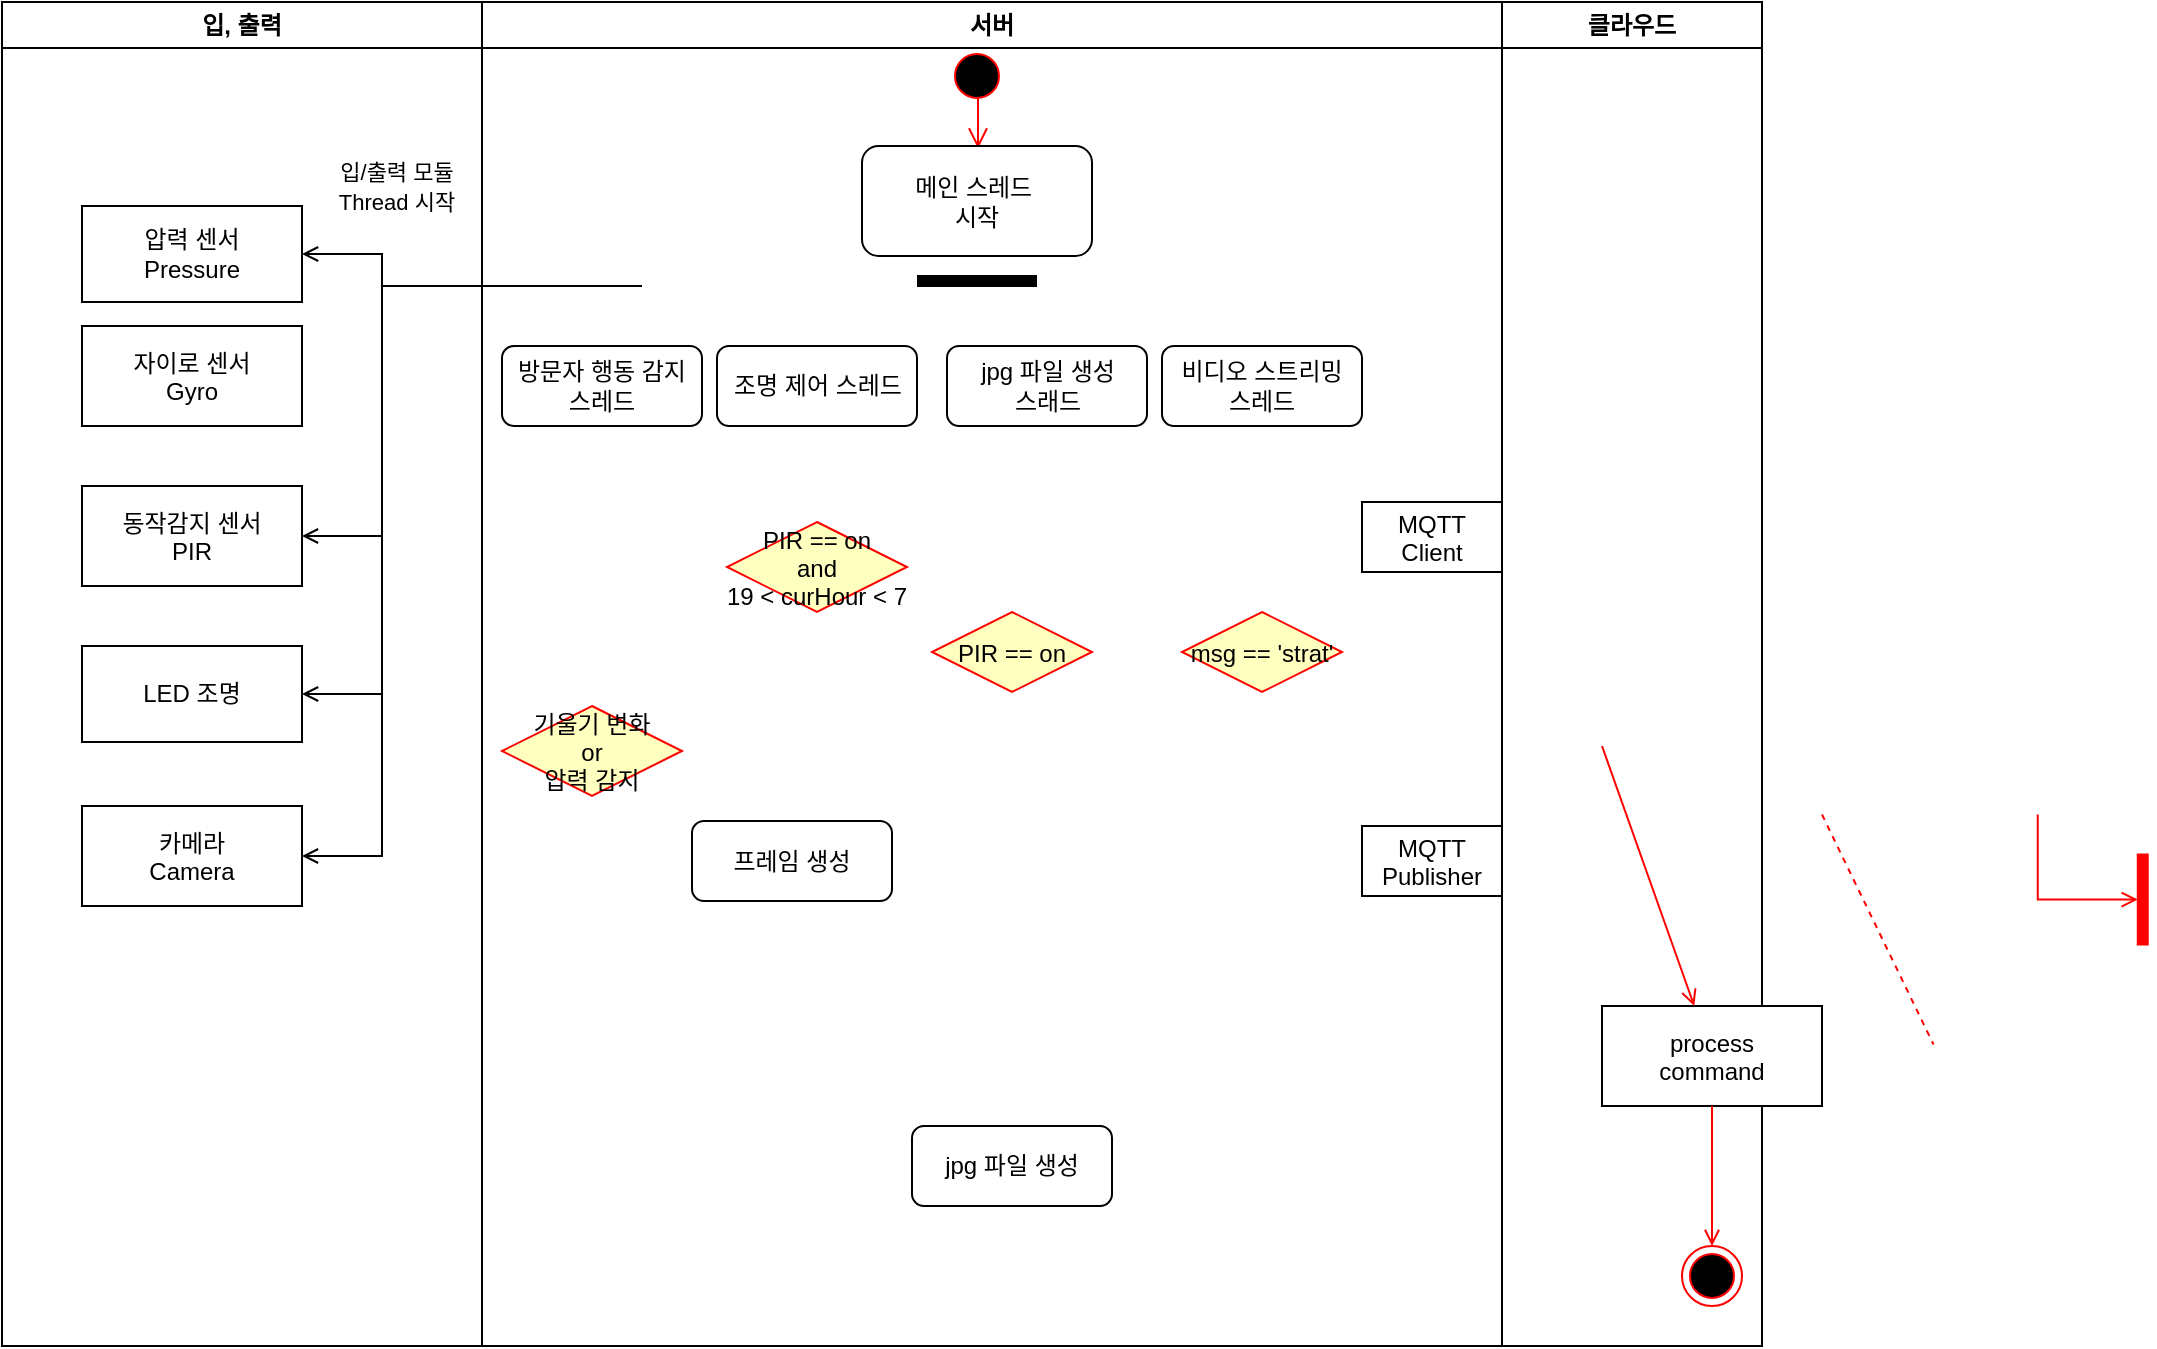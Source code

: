 <mxfile version="14.7.4" type="github">
  <diagram name="Page-1" id="e7e014a7-5840-1c2e-5031-d8a46d1fe8dd">
    <mxGraphModel dx="1667" dy="828" grid="1" gridSize="10" guides="1" tooltips="1" connect="1" arrows="1" fold="1" page="1" pageScale="1" pageWidth="1169" pageHeight="826" background="none" math="0" shadow="0">
      <root>
        <mxCell id="0" />
        <mxCell id="1" parent="0" />
        <mxCell id="2" value="입, 출력" style="swimlane;whiteSpace=wrap" parent="1" vertex="1">
          <mxGeometry x="190" y="128" width="240" height="672" as="geometry" />
        </mxCell>
        <mxCell id="7" value="카메라&#xa;Camera" style="" parent="2" vertex="1">
          <mxGeometry x="40" y="402" width="110" height="50" as="geometry" />
        </mxCell>
        <mxCell id="8" value="동작감지 센서&#xa;PIR" style="" parent="2" vertex="1">
          <mxGeometry x="40" y="242" width="110" height="50" as="geometry" />
        </mxCell>
        <mxCell id="10" value="자이로 센서&#xa;Gyro" style="" parent="2" vertex="1">
          <mxGeometry x="40" y="162" width="110" height="50" as="geometry" />
        </mxCell>
        <mxCell id="L_vHGLZkjsYfhN7t1LTF-43" value="압력 센서&lt;br&gt;Pressure" style="rounded=0;whiteSpace=wrap;html=1;" vertex="1" parent="2">
          <mxGeometry x="40" y="102" width="110" height="48" as="geometry" />
        </mxCell>
        <mxCell id="L_vHGLZkjsYfhN7t1LTF-44" value="LED 조명" style="rounded=0;whiteSpace=wrap;html=1;" vertex="1" parent="2">
          <mxGeometry x="40" y="322" width="110" height="48" as="geometry" />
        </mxCell>
        <mxCell id="L_vHGLZkjsYfhN7t1LTF-90" value="&lt;font style=&quot;font-size: 11px&quot;&gt;입/출력 모듈 Thread 시작&lt;/font&gt;" style="text;html=1;strokeColor=none;fillColor=none;align=center;verticalAlign=middle;whiteSpace=wrap;rounded=0;rotation=0;" vertex="1" parent="2">
          <mxGeometry x="160" y="82" width="74.5" height="20" as="geometry" />
        </mxCell>
        <mxCell id="3" value="서버" style="swimlane;whiteSpace=wrap;startSize=23;" parent="1" vertex="1">
          <mxGeometry x="430" y="128" width="510" height="672" as="geometry" />
        </mxCell>
        <mxCell id="14" value="" style="edgeStyle=elbowEdgeStyle;elbow=horizontal;verticalAlign=bottom;endArrow=open;endSize=8;strokeColor=#FF0000;endFill=1;rounded=0;exitX=0.577;exitY=0.84;exitDx=0;exitDy=0;exitPerimeter=0;entryX=0.506;entryY=0.023;entryDx=0;entryDy=0;entryPerimeter=0;" parent="3" source="13" target="L_vHGLZkjsYfhN7t1LTF-69" edge="1">
          <mxGeometry x="332.5" y="10" as="geometry">
            <mxPoint x="366" y="72" as="targetPoint" />
            <Array as="points">
              <mxPoint x="248" y="62" />
            </Array>
          </mxGeometry>
        </mxCell>
        <mxCell id="L_vHGLZkjsYfhN7t1LTF-69" value="메인 스레드&amp;nbsp;&lt;br&gt;시작" style="rounded=1;whiteSpace=wrap;html=1;" vertex="1" parent="3">
          <mxGeometry x="190" y="72" width="115" height="55" as="geometry" />
        </mxCell>
        <mxCell id="L_vHGLZkjsYfhN7t1LTF-71" value="" style="shape=line;strokeWidth=6;strokeColor=#000000;rotation=0;fillColor=#FFFFFF;" vertex="1" parent="3">
          <mxGeometry x="217.5" y="132" width="60" height="15" as="geometry" />
        </mxCell>
        <mxCell id="13" value="" style="ellipse;shape=startState;fillColor=#000000;strokeColor=#ff0000;" parent="3" vertex="1">
          <mxGeometry x="232.5" y="22" width="30" height="30" as="geometry" />
        </mxCell>
        <mxCell id="L_vHGLZkjsYfhN7t1LTF-84" value="MQTT&#xa;Client" style="" vertex="1" parent="3">
          <mxGeometry x="440" y="250" width="70" height="35" as="geometry" />
        </mxCell>
        <mxCell id="L_vHGLZkjsYfhN7t1LTF-85" value="MQTT&#xa;Publisher" style="" vertex="1" parent="3">
          <mxGeometry x="440" y="412" width="70" height="35" as="geometry" />
        </mxCell>
        <mxCell id="L_vHGLZkjsYfhN7t1LTF-100" value="비디오 스트리밍&lt;br style=&quot;padding: 0px ; margin: 0px&quot;&gt;스레드" style="rounded=1;whiteSpace=wrap;html=1;strokeColor=#000000;fillColor=#FFFFFF;" vertex="1" parent="3">
          <mxGeometry x="340" y="172" width="100" height="40" as="geometry" />
        </mxCell>
        <mxCell id="L_vHGLZkjsYfhN7t1LTF-99" value="방문자 행동 감지&lt;br style=&quot;padding: 0px ; margin: 0px&quot;&gt;스레드" style="rounded=1;whiteSpace=wrap;html=1;strokeColor=#000000;fillColor=#FFFFFF;" vertex="1" parent="3">
          <mxGeometry x="10" y="172" width="100" height="40" as="geometry" />
        </mxCell>
        <mxCell id="L_vHGLZkjsYfhN7t1LTF-97" value="jpg 파일 생성&lt;br style=&quot;padding: 0px ; margin: 0px&quot;&gt;스래드" style="rounded=1;whiteSpace=wrap;html=1;strokeColor=#000000;fillColor=#FFFFFF;" vertex="1" parent="3">
          <mxGeometry x="232.5" y="172" width="100" height="40" as="geometry" />
        </mxCell>
        <mxCell id="L_vHGLZkjsYfhN7t1LTF-96" value="조명 제어 스레드" style="rounded=1;whiteSpace=wrap;html=1;strokeColor=#000000;fillColor=#FFFFFF;" vertex="1" parent="3">
          <mxGeometry x="117.5" y="172" width="100" height="40" as="geometry" />
        </mxCell>
        <mxCell id="21" value="PIR == on" style="rhombus;fillColor=#ffffc0;strokeColor=#ff0000;" parent="3" vertex="1">
          <mxGeometry x="225.0" y="305" width="80" height="40" as="geometry" />
        </mxCell>
        <mxCell id="L_vHGLZkjsYfhN7t1LTF-118" value="jpg 파일 생성" style="rounded=1;whiteSpace=wrap;html=1;strokeColor=#000000;fillColor=#FFFFFF;" vertex="1" parent="3">
          <mxGeometry x="215" y="562" width="100" height="40" as="geometry" />
        </mxCell>
        <mxCell id="L_vHGLZkjsYfhN7t1LTF-119" value="msg == &#39;strat&#39;" style="rhombus;fillColor=#ffffc0;strokeColor=#ff0000;" vertex="1" parent="3">
          <mxGeometry x="350.0" y="305" width="80" height="40" as="geometry" />
        </mxCell>
        <mxCell id="L_vHGLZkjsYfhN7t1LTF-120" value="프레임 생성" style="rounded=1;whiteSpace=wrap;html=1;strokeColor=#000000;fillColor=#FFFFFF;" vertex="1" parent="3">
          <mxGeometry x="105" y="409.5" width="100" height="40" as="geometry" />
        </mxCell>
        <mxCell id="L_vHGLZkjsYfhN7t1LTF-122" value="PIR == on&#xa;and&#xa;19 &lt; curHour &lt; 7" style="rhombus;fillColor=#ffffc0;strokeColor=#ff0000;" vertex="1" parent="3">
          <mxGeometry x="122.5" y="260" width="90" height="45" as="geometry" />
        </mxCell>
        <mxCell id="L_vHGLZkjsYfhN7t1LTF-123" value="기울기 변화&#xa;or&#xa;압력 감지" style="rhombus;fillColor=#ffffc0;strokeColor=#ff0000;" vertex="1" parent="3">
          <mxGeometry x="10" y="352" width="90" height="45" as="geometry" />
        </mxCell>
        <mxCell id="4" value="클라우드" style="swimlane;whiteSpace=wrap" parent="1" vertex="1">
          <mxGeometry x="940" y="128" width="130" height="672" as="geometry" />
        </mxCell>
        <mxCell id="33" value="process&#xa;command" style="" parent="4" vertex="1">
          <mxGeometry x="50" y="502" width="110" height="50" as="geometry" />
        </mxCell>
        <mxCell id="37" value="" style="edgeStyle=none;strokeColor=#FF0000;endArrow=open;endFill=1;rounded=0" parent="4" target="33" edge="1">
          <mxGeometry width="100" height="100" relative="1" as="geometry">
            <mxPoint x="50" y="372" as="sourcePoint" />
            <mxPoint x="90" y="429.5" as="targetPoint" />
          </mxGeometry>
        </mxCell>
        <mxCell id="38" value="" style="ellipse;shape=endState;fillColor=#000000;strokeColor=#ff0000" parent="4" vertex="1">
          <mxGeometry x="90" y="622" width="30" height="30" as="geometry" />
        </mxCell>
        <mxCell id="39" value="" style="endArrow=open;strokeColor=#FF0000;endFill=1;rounded=0" parent="4" source="33" target="38" edge="1">
          <mxGeometry relative="1" as="geometry" />
        </mxCell>
        <mxCell id="12" value="" style="edgeStyle=elbowEdgeStyle;elbow=horizontal;strokeColor=#000000;endArrow=open;endFill=1;rounded=0;entryX=1;entryY=0.5;entryDx=0;entryDy=0;" parent="1" target="7" edge="1">
          <mxGeometry width="100" height="100" relative="1" as="geometry">
            <mxPoint x="510" y="270" as="sourcePoint" />
            <mxPoint x="335" y="263" as="targetPoint" />
            <Array as="points">
              <mxPoint x="380" y="294" />
              <mxPoint x="380" y="310" />
              <mxPoint x="380" y="280" />
              <mxPoint x="470" y="310" />
              <mxPoint x="380" y="290" />
              <mxPoint x="194.5" y="378" />
            </Array>
          </mxGeometry>
        </mxCell>
        <mxCell id="L_vHGLZkjsYfhN7t1LTF-72" value="" style="edgeStyle=elbowEdgeStyle;elbow=horizontal;strokeColor=#000000;endArrow=open;endFill=1;rounded=0;entryX=1;entryY=0.5;entryDx=0;entryDy=0;" edge="1" parent="1" target="8">
          <mxGeometry width="100" height="100" relative="1" as="geometry">
            <mxPoint x="480" y="270" as="sourcePoint" />
            <mxPoint x="340" y="370" as="targetPoint" />
            <Array as="points">
              <mxPoint x="380" y="350" />
              <mxPoint x="190" y="485" />
            </Array>
          </mxGeometry>
        </mxCell>
        <mxCell id="L_vHGLZkjsYfhN7t1LTF-73" value="" style="edgeStyle=elbowEdgeStyle;elbow=horizontal;strokeColor=#000000;endArrow=open;endFill=1;rounded=0;" edge="1" parent="1" target="L_vHGLZkjsYfhN7t1LTF-43">
          <mxGeometry width="100" height="100" relative="1" as="geometry">
            <mxPoint x="380" y="400" as="sourcePoint" />
            <mxPoint x="330" y="550" as="targetPoint" />
            <Array as="points">
              <mxPoint x="380" y="480" />
              <mxPoint x="100" y="575.0" />
            </Array>
          </mxGeometry>
        </mxCell>
        <mxCell id="L_vHGLZkjsYfhN7t1LTF-75" value="" style="edgeStyle=elbowEdgeStyle;elbow=horizontal;strokeColor=#000000;endArrow=open;endFill=1;rounded=0;entryX=1;entryY=0.5;entryDx=0;entryDy=0;" edge="1" parent="1" target="L_vHGLZkjsYfhN7t1LTF-44">
          <mxGeometry width="100" height="100" relative="1" as="geometry">
            <mxPoint x="470" y="270" as="sourcePoint" />
            <mxPoint x="340" y="630" as="targetPoint" />
            <Array as="points">
              <mxPoint x="380" y="430" />
              <mxPoint x="440" y="310" />
              <mxPoint x="380" y="480" />
              <mxPoint x="90" y="615.0" />
            </Array>
          </mxGeometry>
        </mxCell>
        <mxCell id="32" value="" style="endArrow=none;strokeColor=#FF0000;endFill=0;rounded=0;dashed=1" parent="1" edge="1">
          <mxGeometry relative="1" as="geometry">
            <mxPoint x="1100.001" y="534.26" as="sourcePoint" />
            <mxPoint x="1155.759" y="649.26" as="targetPoint" />
          </mxGeometry>
        </mxCell>
        <mxCell id="34" value="" style="whiteSpace=wrap;strokeColor=#FF0000;fillColor=#FF0000" parent="1" vertex="1">
          <mxGeometry x="1257.88" y="554.26" width="5" height="45" as="geometry" />
        </mxCell>
        <mxCell id="41" value="" style="edgeStyle=elbowEdgeStyle;elbow=horizontal;entryX=0;entryY=0.5;strokeColor=#FF0000;endArrow=open;endFill=1;rounded=0" parent="1" target="34" edge="1">
          <mxGeometry width="100" height="100" relative="1" as="geometry">
            <mxPoint x="1207.88" y="534.26" as="sourcePoint" />
            <mxPoint x="1172.88" y="539.26" as="targetPoint" />
            <Array as="points">
              <mxPoint x="1207.88" y="559.26" />
            </Array>
          </mxGeometry>
        </mxCell>
      </root>
    </mxGraphModel>
  </diagram>
</mxfile>
